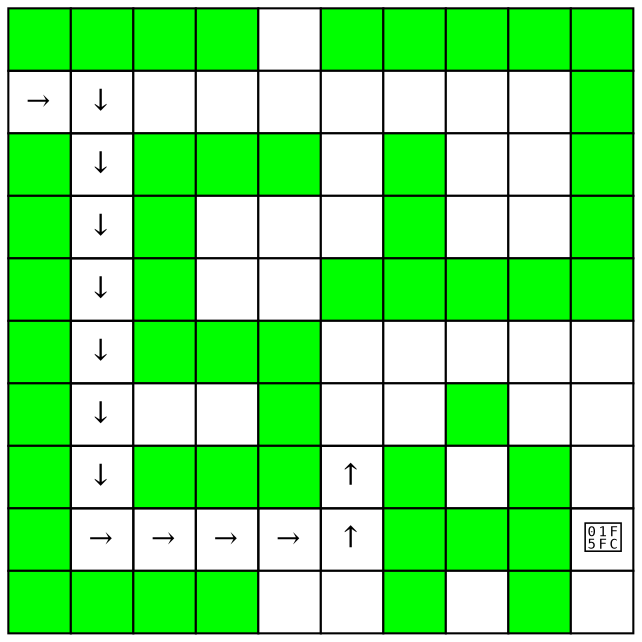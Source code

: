 digraph maze { 
Maze [shape=none, margin=0, label=< 
<table border="0" cellborder="1" cellspacing="0" cellpadding="0"> 
<tr> 
<td width="30" height="30" bgcolor="green"></td> 
<td width="30" height="30" bgcolor="green"></td> 
<td width="30" height="30" bgcolor="green"></td> 
<td width="30" height="30" bgcolor="green"></td> 
<td width="30" height="30" bgcolor="white"></td> 
<td width="30" height="30" bgcolor="green"></td> 
<td width="30" height="30" bgcolor="green"></td> 
<td width="30" height="30" bgcolor="green"></td> 
<td width="30" height="30" bgcolor="green"></td> 
<td width="30" height="30" bgcolor="green"></td> 
</tr> 
<tr> 
<td width="30" height="30">&#x2192;</td> 
<td width="30" height="30">&#x2193;</td> 
<td width="30" height="30" bgcolor="white"></td> 
<td width="30" height="30" bgcolor="white"></td> 
<td width="30" height="30" bgcolor="white"></td> 
<td width="30" height="30" bgcolor="white"></td> 
<td width="30" height="30" bgcolor="white"></td> 
<td width="30" height="30" bgcolor="white"></td> 
<td width="30" height="30" bgcolor="white"></td> 
<td width="30" height="30" bgcolor="green"></td> 
</tr> 
<tr> 
<td width="30" height="30" bgcolor="green"></td> 
<td width="30" height="30">&#x2193;</td> 
<td width="30" height="30" bgcolor="green"></td> 
<td width="30" height="30" bgcolor="green"></td> 
<td width="30" height="30" bgcolor="green"></td> 
<td width="30" height="30" bgcolor="white"></td> 
<td width="30" height="30" bgcolor="green"></td> 
<td width="30" height="30" bgcolor="white"></td> 
<td width="30" height="30" bgcolor="white"></td> 
<td width="30" height="30" bgcolor="green"></td> 
</tr> 
<tr> 
<td width="30" height="30" bgcolor="green"></td> 
<td width="30" height="30">&#x2193;</td> 
<td width="30" height="30" bgcolor="green"></td> 
<td width="30" height="30" bgcolor="white"></td> 
<td width="30" height="30" bgcolor="white"></td> 
<td width="30" height="30" bgcolor="white"></td> 
<td width="30" height="30" bgcolor="green"></td> 
<td width="30" height="30" bgcolor="white"></td> 
<td width="30" height="30" bgcolor="white"></td> 
<td width="30" height="30" bgcolor="green"></td> 
</tr> 
<tr> 
<td width="30" height="30" bgcolor="green"></td> 
<td width="30" height="30">&#x2193;</td> 
<td width="30" height="30" bgcolor="green"></td> 
<td width="30" height="30" bgcolor="white"></td> 
<td width="30" height="30" bgcolor="white"></td> 
<td width="30" height="30" bgcolor="green"></td> 
<td width="30" height="30" bgcolor="green"></td> 
<td width="30" height="30" bgcolor="green"></td> 
<td width="30" height="30" bgcolor="green"></td> 
<td width="30" height="30" bgcolor="green"></td> 
</tr> 
<tr> 
<td width="30" height="30" bgcolor="green"></td> 
<td width="30" height="30">&#x2193;</td> 
<td width="30" height="30" bgcolor="green"></td> 
<td width="30" height="30" bgcolor="green"></td> 
<td width="30" height="30" bgcolor="green"></td> 
<td width="30" height="30" bgcolor="white"></td> 
<td width="30" height="30" bgcolor="white"></td> 
<td width="30" height="30" bgcolor="white"></td> 
<td width="30" height="30" bgcolor="white"></td> 
<td width="30" height="30" bgcolor="white"></td> 
</tr> 
<tr> 
<td width="30" height="30" bgcolor="green"></td> 
<td width="30" height="30">&#x2193;</td> 
<td width="30" height="30" bgcolor="white"></td> 
<td width="30" height="30" bgcolor="white"></td> 
<td width="30" height="30" bgcolor="green"></td> 
<td width="30" height="30" bgcolor="white"></td> 
<td width="30" height="30" bgcolor="white"></td> 
<td width="30" height="30" bgcolor="green"></td> 
<td width="30" height="30" bgcolor="white"></td> 
<td width="30" height="30" bgcolor="white"></td> 
</tr> 
<tr> 
<td width="30" height="30" bgcolor="green"></td> 
<td width="30" height="30">&#x2193;</td> 
<td width="30" height="30" bgcolor="green"></td> 
<td width="30" height="30" bgcolor="green"></td> 
<td width="30" height="30" bgcolor="green"></td> 
<td width="30" height="30">&#x2191;</td> 
<td width="30" height="30" bgcolor="green"></td> 
<td width="30" height="30" bgcolor="white"></td> 
<td width="30" height="30" bgcolor="green"></td> 
<td width="30" height="30" bgcolor="white"></td> 
</tr> 
<tr> 
<td width="30" height="30" bgcolor="green"></td> 
<td width="30" height="30">&#x2192;</td> 
<td width="30" height="30">&#x2192;</td> 
<td width="30" height="30">&#x2192;</td> 
<td width="30" height="30">&#x2192;</td> 
<td width="30" height="30">&#x2191;</td> 
<td width="30" height="30" bgcolor="green"></td> 
<td width="30" height="30" bgcolor="green"></td> 
<td width="30" height="30" bgcolor="green"></td> 
<td width="30" height="30">&#128508;</td> 
</tr> 
<tr> 
<td width="30" height="30" bgcolor="green"></td> 
<td width="30" height="30" bgcolor="green"></td> 
<td width="30" height="30" bgcolor="green"></td> 
<td width="30" height="30" bgcolor="green"></td> 
<td width="30" height="30" bgcolor="white"></td> 
<td width="30" height="30" bgcolor="white"></td> 
<td width="30" height="30" bgcolor="green"></td> 
<td width="30" height="30" bgcolor="white"></td> 
<td width="30" height="30" bgcolor="green"></td> 
<td width="30" height="30" bgcolor="white"></td> 
</tr> 
</table> 
  >]; 
} 
